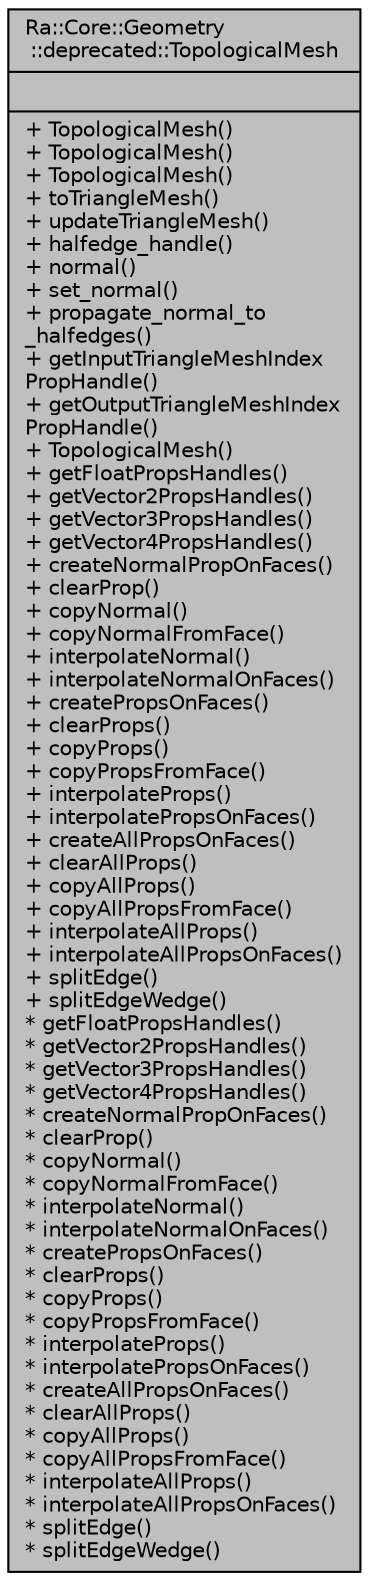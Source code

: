 digraph "Ra::Core::Geometry::deprecated::TopologicalMesh"
{
 // INTERACTIVE_SVG=YES
 // LATEX_PDF_SIZE
  edge [fontname="Helvetica",fontsize="10",labelfontname="Helvetica",labelfontsize="10"];
  node [fontname="Helvetica",fontsize="10",shape=record];
  Node1 [label="{Ra::Core::Geometry\l::deprecated::TopologicalMesh\n||+ TopologicalMesh()\l+ TopologicalMesh()\l+ TopologicalMesh()\l+ toTriangleMesh()\l+ updateTriangleMesh()\l+ halfedge_handle()\l+ normal()\l+ set_normal()\l+ propagate_normal_to\l_halfedges()\l+ getInputTriangleMeshIndex\lPropHandle()\l+ getOutputTriangleMeshIndex\lPropHandle()\l+ TopologicalMesh()\l+ getFloatPropsHandles()\l+ getVector2PropsHandles()\l+ getVector3PropsHandles()\l+ getVector4PropsHandles()\l+ createNormalPropOnFaces()\l+ clearProp()\l+ copyNormal()\l+ copyNormalFromFace()\l+ interpolateNormal()\l+ interpolateNormalOnFaces()\l+ createPropsOnFaces()\l+ clearProps()\l+ copyProps()\l+ copyPropsFromFace()\l+ interpolateProps()\l+ interpolatePropsOnFaces()\l+ createAllPropsOnFaces()\l+ clearAllProps()\l+ copyAllProps()\l+ copyAllPropsFromFace()\l+ interpolateAllProps()\l+ interpolateAllPropsOnFaces()\l+ splitEdge()\l+ splitEdgeWedge()\l* getFloatPropsHandles()\l* getVector2PropsHandles()\l* getVector3PropsHandles()\l* getVector4PropsHandles()\l* createNormalPropOnFaces()\l* clearProp()\l* copyNormal()\l* copyNormalFromFace()\l* interpolateNormal()\l* interpolateNormalOnFaces()\l* createPropsOnFaces()\l* clearProps()\l* copyProps()\l* copyPropsFromFace()\l* interpolateProps()\l* interpolatePropsOnFaces()\l* createAllPropsOnFaces()\l* clearAllProps()\l* copyAllProps()\l* copyAllPropsFromFace()\l* interpolateAllProps()\l* interpolateAllPropsOnFaces()\l* splitEdge()\l* splitEdgeWedge()\l}",height=0.2,width=0.4,color="black", fillcolor="grey75", style="filled", fontcolor="black",tooltip=" "];
}
